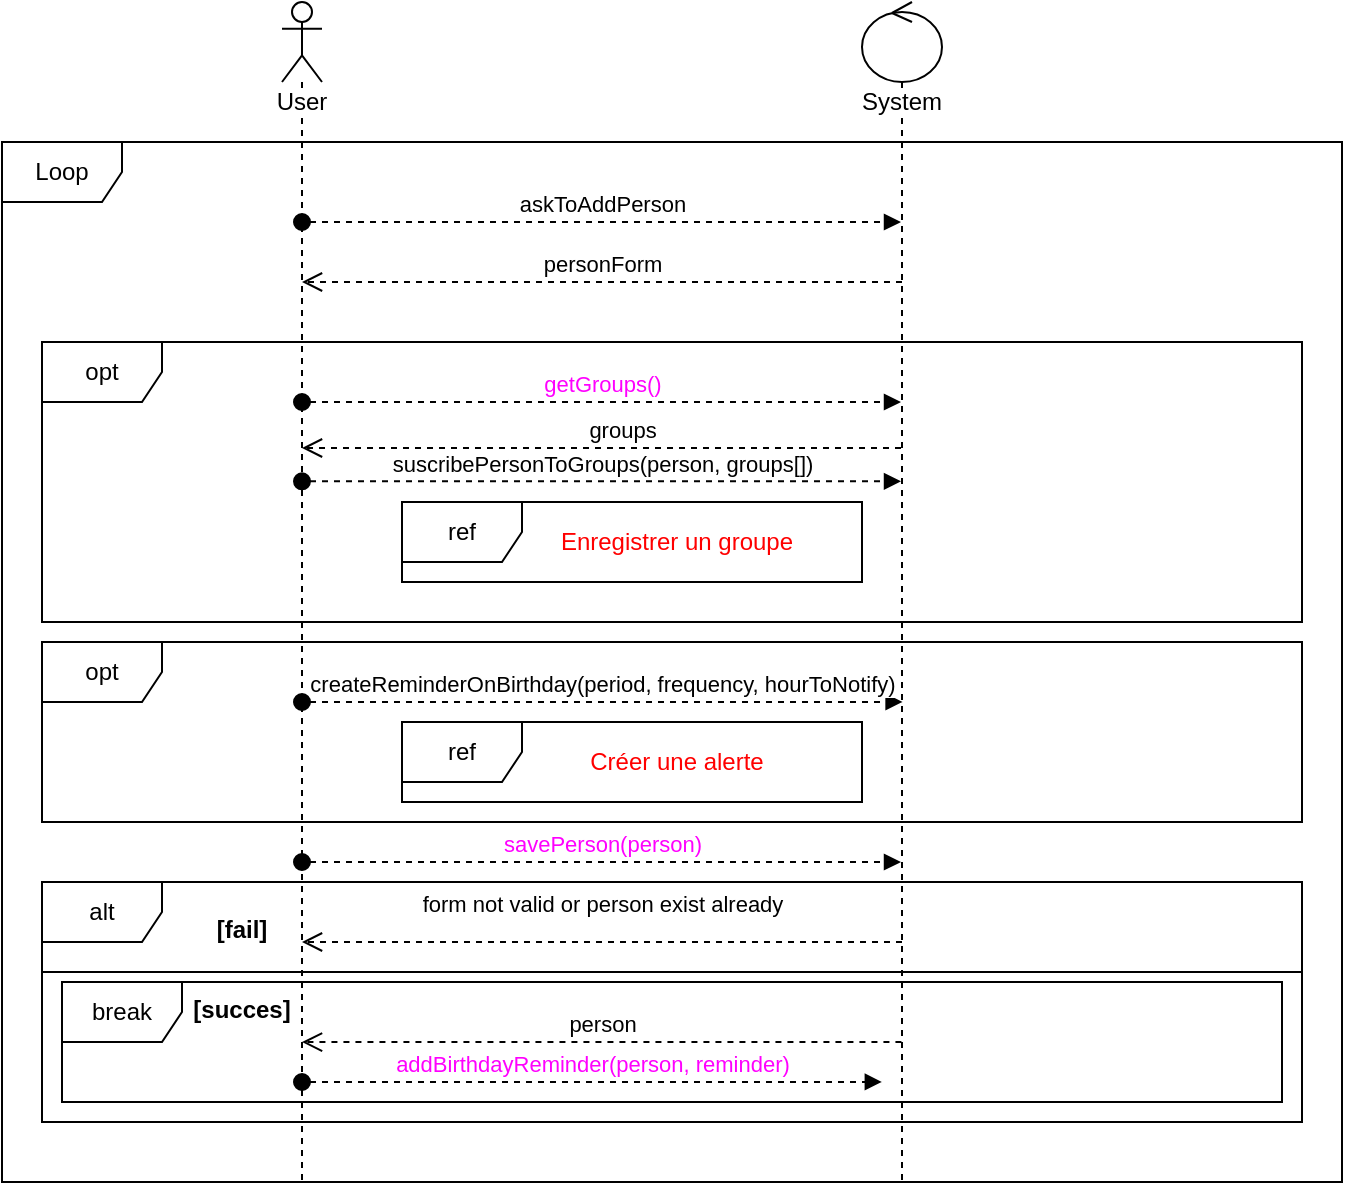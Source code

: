 <mxfile version="13.3.5" type="device"><diagram id="D9hJp0UyUlRIKWPZXo-f" name="Page-1"><mxGraphModel dx="934" dy="569" grid="1" gridSize="10" guides="1" tooltips="1" connect="1" arrows="1" fold="1" page="1" pageScale="1" pageWidth="827" pageHeight="1169" math="0" shadow="0"><root><mxCell id="0"/><mxCell id="1" parent="0"/><mxCell id="t3RRkuSE3Y3QQec7hZzP-5" value="Loop" style="shape=umlFrame;whiteSpace=wrap;html=1;" vertex="1" parent="1"><mxGeometry x="80" y="350" width="670" height="520" as="geometry"/></mxCell><mxCell id="t3RRkuSE3Y3QQec7hZzP-29" value="break" style="shape=umlFrame;whiteSpace=wrap;html=1;" vertex="1" parent="1"><mxGeometry x="110" y="770" width="610" height="60" as="geometry"/></mxCell><mxCell id="t3RRkuSE3Y3QQec7hZzP-21" value="alt" style="shape=umlFrame;whiteSpace=wrap;html=1;" vertex="1" parent="1"><mxGeometry x="100" y="720" width="630" height="120" as="geometry"/></mxCell><mxCell id="t3RRkuSE3Y3QQec7hZzP-2" value="User" style="shape=umlLifeline;participant=umlActor;perimeter=lifelinePerimeter;whiteSpace=wrap;html=1;container=1;collapsible=0;recursiveResize=0;verticalAlign=top;spacingTop=36;labelBackgroundColor=#ffffff;outlineConnect=0;" vertex="1" parent="1"><mxGeometry x="220" y="280" width="20" height="590" as="geometry"/></mxCell><mxCell id="t3RRkuSE3Y3QQec7hZzP-8" value="opt" style="shape=umlFrame;whiteSpace=wrap;html=1;" vertex="1" parent="1"><mxGeometry x="100" y="450" width="630" height="140" as="geometry"/></mxCell><mxCell id="t3RRkuSE3Y3QQec7hZzP-10" value="System" style="shape=umlLifeline;participant=umlControl;perimeter=lifelinePerimeter;whiteSpace=wrap;html=1;container=1;collapsible=0;recursiveResize=0;verticalAlign=top;spacingTop=36;labelBackgroundColor=#ffffff;outlineConnect=0;" vertex="1" parent="1"><mxGeometry x="510" y="280" width="40" height="590" as="geometry"/></mxCell><mxCell id="t3RRkuSE3Y3QQec7hZzP-11" value="getGroups()" style="html=1;verticalAlign=bottom;startArrow=oval;startFill=1;endArrow=block;startSize=8;dashed=1;fontColor=#FF00FF;" edge="1" parent="1" target="t3RRkuSE3Y3QQec7hZzP-10"><mxGeometry width="60" relative="1" as="geometry"><mxPoint x="230" y="480" as="sourcePoint"/><mxPoint x="290" y="480" as="targetPoint"/></mxGeometry></mxCell><mxCell id="t3RRkuSE3Y3QQec7hZzP-12" value="groups" style="html=1;verticalAlign=bottom;endArrow=open;dashed=1;endSize=8;" edge="1" parent="1" source="t3RRkuSE3Y3QQec7hZzP-10"><mxGeometry x="-0.067" relative="1" as="geometry"><mxPoint x="530" y="499.71" as="sourcePoint"/><mxPoint x="230" y="503" as="targetPoint"/><mxPoint as="offset"/></mxGeometry></mxCell><mxCell id="t3RRkuSE3Y3QQec7hZzP-17" value="opt" style="shape=umlFrame;whiteSpace=wrap;html=1;" vertex="1" parent="1"><mxGeometry x="100" y="600" width="630" height="90" as="geometry"/></mxCell><mxCell id="t3RRkuSE3Y3QQec7hZzP-22" value="form not valid or person exist already" style="html=1;verticalAlign=bottom;endArrow=open;dashed=1;endSize=8;" edge="1" parent="1"><mxGeometry y="-10" relative="1" as="geometry"><mxPoint x="530" y="750" as="sourcePoint"/><mxPoint x="230" y="750" as="targetPoint"/><mxPoint as="offset"/></mxGeometry></mxCell><mxCell id="t3RRkuSE3Y3QQec7hZzP-23" value="[fail]" style="text;align=center;fontStyle=1;verticalAlign=middle;spacingLeft=3;spacingRight=3;strokeColor=none;rotatable=0;points=[[0,0.5],[1,0.5]];portConstraint=eastwest;" vertex="1" parent="1"><mxGeometry x="160" y="730" width="80" height="26" as="geometry"/></mxCell><mxCell id="t3RRkuSE3Y3QQec7hZzP-24" value="" style="line;strokeWidth=1;fillColor=none;align=left;verticalAlign=middle;spacingTop=-1;spacingLeft=3;spacingRight=3;rotatable=0;labelPosition=right;points=[];portConstraint=eastwest;" vertex="1" parent="1"><mxGeometry x="100" y="761" width="630" height="8" as="geometry"/></mxCell><mxCell id="t3RRkuSE3Y3QQec7hZzP-25" value="[succes]" style="text;align=center;fontStyle=1;verticalAlign=middle;spacingLeft=3;spacingRight=3;strokeColor=none;rotatable=0;points=[[0,0.5],[1,0.5]];portConstraint=eastwest;" vertex="1" parent="1"><mxGeometry x="160" y="770" width="80" height="26" as="geometry"/></mxCell><mxCell id="t3RRkuSE3Y3QQec7hZzP-26" value="person" style="html=1;verticalAlign=bottom;endArrow=open;dashed=1;endSize=8;entryX=0.194;entryY=0.385;entryDx=0;entryDy=0;entryPerimeter=0;" edge="1" parent="1"><mxGeometry relative="1" as="geometry"><mxPoint x="529.72" y="800" as="sourcePoint"/><mxPoint x="230.0" y="800.05" as="targetPoint"/></mxGeometry></mxCell><mxCell id="t3RRkuSE3Y3QQec7hZzP-28" value="addBirthdayReminder(person, reminder)" style="html=1;verticalAlign=bottom;startArrow=oval;startFill=1;endArrow=block;startSize=8;dashed=1;entryX=0.672;entryY=0.833;entryDx=0;entryDy=0;entryPerimeter=0;fontColor=#FF00FF;" edge="1" parent="1" target="t3RRkuSE3Y3QQec7hZzP-29"><mxGeometry width="60" relative="1" as="geometry"><mxPoint x="230" y="820" as="sourcePoint"/><mxPoint x="290" y="820" as="targetPoint"/></mxGeometry></mxCell><mxCell id="t3RRkuSE3Y3QQec7hZzP-33" value="" style="group;fontColor=#33FF33;" vertex="1" connectable="0" parent="1"><mxGeometry x="280" y="530" width="230" height="40" as="geometry"/></mxCell><mxCell id="t3RRkuSE3Y3QQec7hZzP-31" value="&lt;font color=&quot;#000000&quot;&gt;ref&lt;/font&gt;" style="shape=umlFrame;whiteSpace=wrap;html=1;fontColor=#FF00FF;" vertex="1" parent="t3RRkuSE3Y3QQec7hZzP-33"><mxGeometry width="230" height="40" as="geometry"/></mxCell><mxCell id="t3RRkuSE3Y3QQec7hZzP-32" value="&lt;font color=&quot;#ff0000&quot;&gt;Enregistrer un groupe&lt;/font&gt;" style="text;html=1;strokeColor=none;fillColor=none;align=center;verticalAlign=middle;whiteSpace=wrap;rounded=0;fontColor=#FF00FF;" vertex="1" parent="t3RRkuSE3Y3QQec7hZzP-33"><mxGeometry x="70" y="10" width="135" height="20" as="geometry"/></mxCell><mxCell id="t3RRkuSE3Y3QQec7hZzP-35" value="&lt;font color=&quot;#000000&quot;&gt;ref&lt;/font&gt;" style="shape=umlFrame;whiteSpace=wrap;html=1;fontColor=#FF00FF;" vertex="1" parent="1"><mxGeometry x="280" y="640" width="230" height="40" as="geometry"/></mxCell><mxCell id="t3RRkuSE3Y3QQec7hZzP-36" value="&lt;font color=&quot;#ff0000&quot;&gt;Créer une alerte&lt;/font&gt;" style="text;html=1;strokeColor=none;fillColor=none;align=center;verticalAlign=middle;whiteSpace=wrap;rounded=0;fontColor=#FF00FF;" vertex="1" parent="1"><mxGeometry x="350" y="650" width="135" height="20" as="geometry"/></mxCell><mxCell id="t3RRkuSE3Y3QQec7hZzP-37" style="edgeStyle=orthogonalEdgeStyle;rounded=0;orthogonalLoop=1;jettySize=auto;html=1;exitX=0.5;exitY=1;exitDx=0;exitDy=0;dashed=1;endArrow=none;endFill=0;fontColor=#33FF33;" edge="1" parent="1" source="t3RRkuSE3Y3QQec7hZzP-36" target="t3RRkuSE3Y3QQec7hZzP-36"><mxGeometry relative="1" as="geometry"/></mxCell><mxCell id="t3RRkuSE3Y3QQec7hZzP-38" value="&lt;div style=&quot;text-align: left&quot;&gt;&lt;font color=&quot;#000000&quot;&gt;askToAddPerson&lt;/font&gt;&lt;/div&gt;" style="html=1;verticalAlign=bottom;startArrow=oval;startFill=1;endArrow=block;startSize=8;dashed=1;fontColor=#33FF33;" edge="1" parent="1" target="t3RRkuSE3Y3QQec7hZzP-10"><mxGeometry width="60" relative="1" as="geometry"><mxPoint x="230" y="390" as="sourcePoint"/><mxPoint x="290" y="390" as="targetPoint"/></mxGeometry></mxCell><mxCell id="t3RRkuSE3Y3QQec7hZzP-39" value="&lt;span style=&quot;color: rgb(0 , 0 , 0) ; text-align: left&quot;&gt;suscribePersonToGroups(person, groups[])&lt;/span&gt;" style="html=1;verticalAlign=bottom;startArrow=oval;startFill=1;endArrow=block;startSize=8;dashed=1;fontColor=#33FF33;" edge="1" parent="1" target="t3RRkuSE3Y3QQec7hZzP-10"><mxGeometry width="60" relative="1" as="geometry"><mxPoint x="230" y="519.66" as="sourcePoint"/><mxPoint x="290" y="519.66" as="targetPoint"/></mxGeometry></mxCell><mxCell id="t3RRkuSE3Y3QQec7hZzP-40" value="&lt;span style=&quot;color: rgb(0 , 0 , 0) ; text-align: left&quot;&gt;createReminderOnBirthday(period, frequency, hourToNotify)&lt;/span&gt;" style="html=1;verticalAlign=bottom;startArrow=oval;startFill=1;endArrow=block;startSize=8;dashed=1;fontColor=#33FF33;entryX=0.683;entryY=0.333;entryDx=0;entryDy=0;entryPerimeter=0;" edge="1" parent="1" target="t3RRkuSE3Y3QQec7hZzP-17"><mxGeometry width="60" relative="1" as="geometry"><mxPoint x="230" y="630" as="sourcePoint"/><mxPoint x="290" y="630" as="targetPoint"/></mxGeometry></mxCell><mxCell id="t3RRkuSE3Y3QQec7hZzP-41" value="savePerson(person)" style="html=1;verticalAlign=bottom;startArrow=oval;startFill=1;endArrow=block;startSize=8;dashed=1;fontColor=#FF00FF;" edge="1" parent="1"><mxGeometry width="60" relative="1" as="geometry"><mxPoint x="230" y="710" as="sourcePoint"/><mxPoint x="529.5" y="710" as="targetPoint"/></mxGeometry></mxCell><mxCell id="t3RRkuSE3Y3QQec7hZzP-44" value="personForm" style="html=1;verticalAlign=bottom;endArrow=open;dashed=1;endSize=8;" edge="1" parent="1" target="t3RRkuSE3Y3QQec7hZzP-2"><mxGeometry relative="1" as="geometry"><mxPoint x="530" y="420" as="sourcePoint"/><mxPoint x="450" y="420" as="targetPoint"/></mxGeometry></mxCell></root></mxGraphModel></diagram></mxfile>